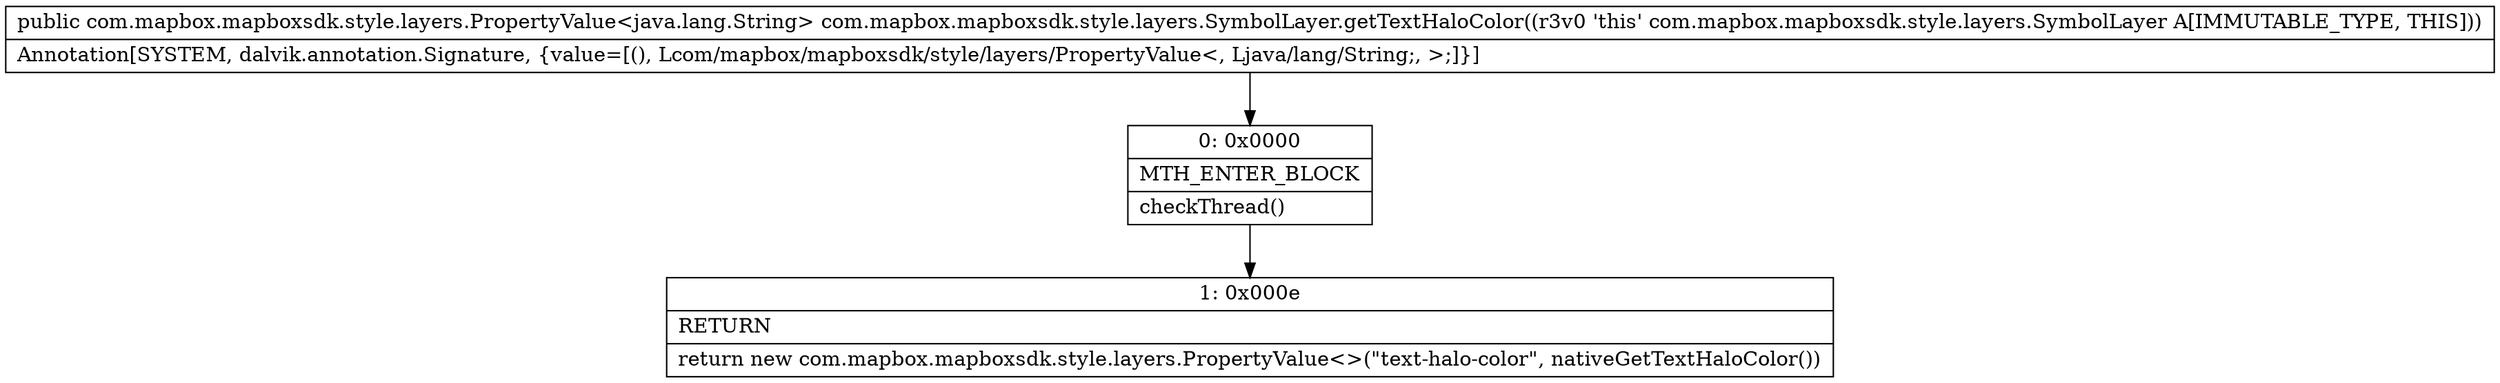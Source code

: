 digraph "CFG forcom.mapbox.mapboxsdk.style.layers.SymbolLayer.getTextHaloColor()Lcom\/mapbox\/mapboxsdk\/style\/layers\/PropertyValue;" {
Node_0 [shape=record,label="{0\:\ 0x0000|MTH_ENTER_BLOCK\l|checkThread()\l}"];
Node_1 [shape=record,label="{1\:\ 0x000e|RETURN\l|return new com.mapbox.mapboxsdk.style.layers.PropertyValue\<\>(\"text\-halo\-color\", nativeGetTextHaloColor())\l}"];
MethodNode[shape=record,label="{public com.mapbox.mapboxsdk.style.layers.PropertyValue\<java.lang.String\> com.mapbox.mapboxsdk.style.layers.SymbolLayer.getTextHaloColor((r3v0 'this' com.mapbox.mapboxsdk.style.layers.SymbolLayer A[IMMUTABLE_TYPE, THIS]))  | Annotation[SYSTEM, dalvik.annotation.Signature, \{value=[(), Lcom\/mapbox\/mapboxsdk\/style\/layers\/PropertyValue\<, Ljava\/lang\/String;, \>;]\}]\l}"];
MethodNode -> Node_0;
Node_0 -> Node_1;
}

